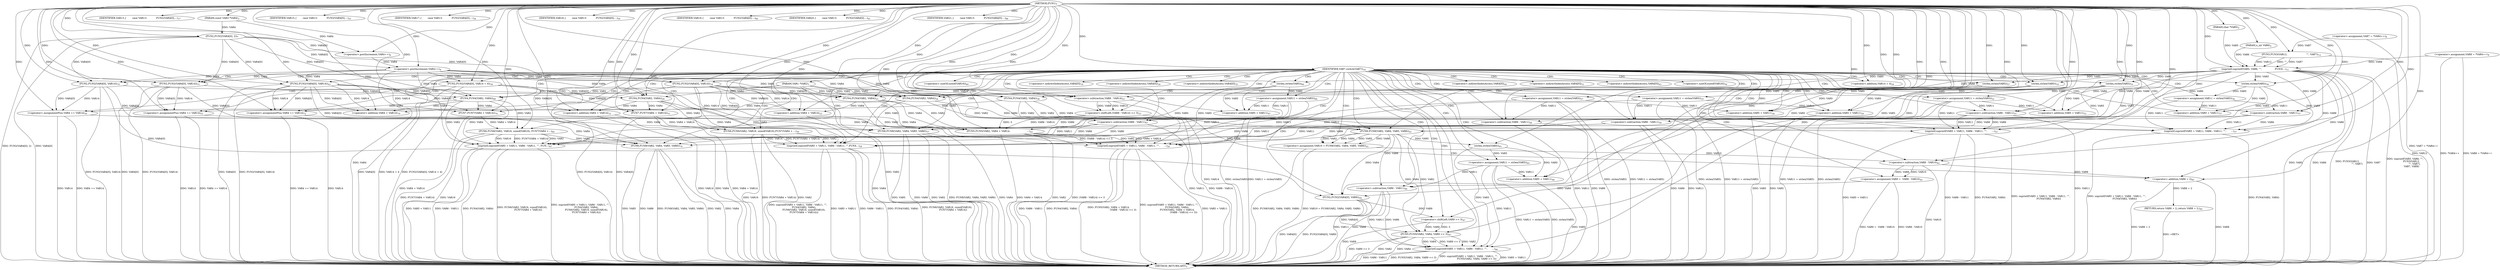 digraph "FUN1" {  
"8" [label = <(METHOD,FUN1)<SUB>1</SUB>> ]
"260" [label = <(METHOD_RETURN,ANY)<SUB>1</SUB>> ]
"9" [label = <(PARAM,VAR1 *VAR2)<SUB>1</SUB>> ]
"10" [label = <(PARAM,const VAR3 *VAR4)<SUB>2</SUB>> ]
"11" [label = <(PARAM,char *VAR5)<SUB>2</SUB>> ]
"12" [label = <(PARAM,u_int VAR6)<SUB>2</SUB>> ]
"19" [label = <(FUN2,FUN2(VAR4[0], 2))<SUB>7</SUB>> ]
"24" [label = <(&lt;operator&gt;.assignment,VAR7 = *VAR4++)<SUB>8</SUB>> ]
"29" [label = <(&lt;operator&gt;.assignment,VAR8 = *VAR4++)<SUB>9</SUB>> ]
"34" [label = <(snprintf,snprintf(VAR5, VAR6, &quot;&quot;,
                 FUN3(...)<SUB>11</SUB>> ]
"252" [label = <(RETURN,return VAR8 + 2;,return VAR8 + 2;)<SUB>85</SUB>> ]
"45" [label = <(IDENTIFIER,VAR7,switch(VAR7))<SUB>16</SUB>> ]
"253" [label = <(&lt;operator&gt;.addition,VAR8 + 2)<SUB>85</SUB>> ]
"38" [label = <(FUN3,FUN3(VAR12,
                         &quot;&quot;, VAR7))<SUB>12</SUB>> ]
"48" [label = <(IDENTIFIER,VAR13,{
        case VAR13:
            FUN2(VAR4[0],...)<SUB>17</SUB>> ]
"49" [label = <(FUN2,FUN2(VAR4[0], VAR14))<SUB>18</SUB>> ]
"54" [label = <(&lt;operator&gt;.assignment,VAR11 = strlen(VAR5))<SUB>19</SUB>> ]
"58" [label = <(snprintf,snprintf(VAR5 + VAR11, VAR6 - VAR11, &quot;&quot;,
      ...)<SUB>20</SUB>> ]
"81" [label = <(IDENTIFIER,VAR15,{
        case VAR13:
            FUN2(VAR4[0],...)<SUB>25</SUB>> ]
"82" [label = <(FUN2,FUN2(VAR4[0], VAR14 + 4))<SUB>26</SUB>> ]
"89" [label = <(&lt;operator&gt;.assignment,VAR11 = strlen(VAR5))<SUB>27</SUB>> ]
"93" [label = <(snprintf,snprintf(VAR5 + VAR11, VAR6 - VAR11, &quot;&quot;,
		FUN4...)<SUB>28</SUB>> ]
"115" [label = <(IDENTIFIER,VAR17,{
        case VAR13:
            FUN2(VAR4[0],...)<SUB>34</SUB>> ]
"116" [label = <(FUN2,FUN2(VAR4[0], VAR14))<SUB>35</SUB>> ]
"121" [label = <(&lt;operator&gt;.assignment,VAR11 = strlen(VAR5))<SUB>36</SUB>> ]
"125" [label = <(snprintf,snprintf(VAR5 + VAR11, VAR6 - VAR11, &quot;&quot;,
      ...)<SUB>37</SUB>> ]
"136" [label = <(&lt;operator&gt;.assignmentPlus,VAR4 += VAR14)<SUB>39</SUB>> ]
"139" [label = <(&lt;operator&gt;.assignment,VAR10 = FUN8(VAR2, VAR4, VAR5, VAR6))<SUB>41</SUB>> ]
"146" [label = <(&lt;operator&gt;.assignment,VAR9 =  VAR8 - VAR10)<SUB>42</SUB>> ]
"151" [label = <(FUN2,FUN2(VAR4[0], VAR9))<SUB>44</SUB>> ]
"156" [label = <(&lt;operator&gt;.assignment,VAR11 = strlen(VAR5))<SUB>45</SUB>> ]
"160" [label = <(snprintf,snprintf(VAR5 + VAR11, VAR6 - VAR11, &quot;&quot;,
      ...)<SUB>46</SUB>> ]
"176" [label = <(IDENTIFIER,VAR18,{
        case VAR13:
            FUN2(VAR4[0],...)<SUB>50</SUB>> ]
"177" [label = <(FUN2,FUN2(VAR4[0], VAR14))<SUB>51</SUB>> ]
"182" [label = <(&lt;operator&gt;.assignment,VAR11 = strlen(VAR5))<SUB>52</SUB>> ]
"186" [label = <(snprintf,snprintf(VAR5 + VAR11, VAR6 - VAR11, &quot;&quot;,
      ...)<SUB>53</SUB>> ]
"197" [label = <(&lt;operator&gt;.assignmentPlus,VAR4 += VAR14)<SUB>55</SUB>> ]
"200" [label = <(FUN8,FUN8(VAR2, VAR4, VAR5, VAR6))<SUB>57</SUB>> ]
"207" [label = <(IDENTIFIER,VAR19,{
        case VAR13:
            FUN2(VAR4[0],...)<SUB>60</SUB>> ]
"209" [label = <(IDENTIFIER,VAR20,{
        case VAR13:
            FUN2(VAR4[0],...)<SUB>61</SUB>> ]
"210" [label = <(FUN2,FUN2(VAR4[0], VAR14))<SUB>63</SUB>> ]
"215" [label = <(&lt;operator&gt;.assignment,VAR11 = strlen(VAR5))<SUB>66</SUB>> ]
"219" [label = <(snprintf,snprintf(VAR5 + VAR11, VAR6 - VAR11, &quot;&quot;,
 		FUN...)<SUB>67</SUB>> ]
"239" [label = <(&lt;operator&gt;.assignmentPlus,VAR4 += VAR14)<SUB>72</SUB>> ]
"242" [label = <(FUN8,FUN8(VAR2, VAR4, VAR5, VAR6))<SUB>76</SUB>> ]
"249" [label = <(IDENTIFIER,VAR21,{
        case VAR13:
            FUN2(VAR4[0],...)<SUB>80</SUB>> ]
"27" [label = <(&lt;operator&gt;.postIncrement,VAR4++)<SUB>8</SUB>> ]
"32" [label = <(&lt;operator&gt;.postIncrement,VAR4++)<SUB>9</SUB>> ]
"56" [label = <(strlen,strlen(VAR5))<SUB>19</SUB>> ]
"59" [label = <(&lt;operator&gt;.addition,VAR5 + VAR11)<SUB>20</SUB>> ]
"62" [label = <(&lt;operator&gt;.subtraction,VAR6 - VAR11)<SUB>20</SUB>> ]
"66" [label = <(FUN4,FUN4(VAR2, VAR4))<SUB>21</SUB>> ]
"69" [label = <(FUN5,FUN5(VAR2, VAR4 + VAR14,
                      ...)<SUB>22</SUB>> ]
"86" [label = <(&lt;operator&gt;.addition,VAR14 + 4)<SUB>26</SUB>> ]
"91" [label = <(strlen,strlen(VAR5))<SUB>27</SUB>> ]
"94" [label = <(&lt;operator&gt;.addition,VAR5 + VAR11)<SUB>28</SUB>> ]
"97" [label = <(&lt;operator&gt;.subtraction,VAR6 - VAR11)<SUB>28</SUB>> ]
"101" [label = <(FUN4,FUN4(VAR2, VAR4))<SUB>29</SUB>> ]
"104" [label = <(FUN6,FUN6(VAR2, VAR16, sizeof(VAR16),
		FUN7(VAR4 + ...)<SUB>30</SUB>> ]
"123" [label = <(strlen,strlen(VAR5))<SUB>36</SUB>> ]
"126" [label = <(&lt;operator&gt;.addition,VAR5 + VAR11)<SUB>37</SUB>> ]
"129" [label = <(&lt;operator&gt;.subtraction,VAR6 - VAR11)<SUB>37</SUB>> ]
"133" [label = <(FUN4,FUN4(VAR2, VAR4))<SUB>38</SUB>> ]
"141" [label = <(FUN8,FUN8(VAR2, VAR4, VAR5, VAR6))<SUB>41</SUB>> ]
"148" [label = <(&lt;operator&gt;.subtraction,VAR8 - VAR10)<SUB>42</SUB>> ]
"158" [label = <(strlen,strlen(VAR5))<SUB>45</SUB>> ]
"161" [label = <(&lt;operator&gt;.addition,VAR5 + VAR11)<SUB>46</SUB>> ]
"164" [label = <(&lt;operator&gt;.subtraction,VAR6 - VAR11)<SUB>46</SUB>> ]
"168" [label = <(FUN5,FUN5(VAR2, VAR4, VAR9 &lt;&lt; 3))<SUB>47</SUB>> ]
"184" [label = <(strlen,strlen(VAR5))<SUB>52</SUB>> ]
"187" [label = <(&lt;operator&gt;.addition,VAR5 + VAR11)<SUB>53</SUB>> ]
"190" [label = <(&lt;operator&gt;.subtraction,VAR6 - VAR11)<SUB>53</SUB>> ]
"194" [label = <(FUN4,FUN4(VAR2, VAR4))<SUB>54</SUB>> ]
"217" [label = <(strlen,strlen(VAR5))<SUB>66</SUB>> ]
"220" [label = <(&lt;operator&gt;.addition,VAR5 + VAR11)<SUB>67</SUB>> ]
"223" [label = <(&lt;operator&gt;.subtraction,VAR6 - VAR11)<SUB>67</SUB>> ]
"227" [label = <(FUN4,FUN4(VAR2, VAR4))<SUB>68</SUB>> ]
"230" [label = <(FUN6,FUN6(VAR2, VAR16, sizeof(VAR16),
 		FUN7(VAR4 +...)<SUB>69</SUB>> ]
"71" [label = <(&lt;operator&gt;.addition,VAR4 + VAR14)<SUB>22</SUB>> ]
"74" [label = <(&lt;operator&gt;.shiftLeft,(VAR8 - VAR14) &lt;&lt; 3)<SUB>23</SUB>> ]
"109" [label = <(FUN7,FUN7(VAR4 + VAR14))<SUB>31</SUB>> ]
"171" [label = <(&lt;operator&gt;.shiftLeft,VAR9 &lt;&lt; 3)<SUB>47</SUB>> ]
"235" [label = <(FUN7,FUN7(VAR4 + VAR14))<SUB>70</SUB>> ]
"75" [label = <(&lt;operator&gt;.subtraction,VAR8 - VAR14)<SUB>23</SUB>> ]
"110" [label = <(&lt;operator&gt;.addition,VAR4 + VAR14)<SUB>31</SUB>> ]
"236" [label = <(&lt;operator&gt;.addition,VAR4 + VAR14)<SUB>70</SUB>> ]
"50" [label = <(&lt;operator&gt;.indirectIndexAccess,VAR4[0])<SUB>18</SUB>> ]
"83" [label = <(&lt;operator&gt;.indirectIndexAccess,VAR4[0])<SUB>26</SUB>> ]
"117" [label = <(&lt;operator&gt;.indirectIndexAccess,VAR4[0])<SUB>35</SUB>> ]
"152" [label = <(&lt;operator&gt;.indirectIndexAccess,VAR4[0])<SUB>44</SUB>> ]
"178" [label = <(&lt;operator&gt;.indirectIndexAccess,VAR4[0])<SUB>51</SUB>> ]
"211" [label = <(&lt;operator&gt;.indirectIndexAccess,VAR4[0])<SUB>63</SUB>> ]
"107" [label = <(&lt;operator&gt;.sizeOf,sizeof(VAR16))<SUB>30</SUB>> ]
"233" [label = <(&lt;operator&gt;.sizeOf,sizeof(VAR16))<SUB>69</SUB>> ]
  "252" -> "260"  [ label = "DDG: &lt;RET&gt;"] 
  "9" -> "260"  [ label = "DDG: VAR2"] 
  "19" -> "260"  [ label = "DDG: VAR4[0]"] 
  "19" -> "260"  [ label = "DDG: FUN2(VAR4[0], 2)"] 
  "24" -> "260"  [ label = "DDG: VAR7 = *VAR4++"] 
  "32" -> "260"  [ label = "DDG: VAR4"] 
  "29" -> "260"  [ label = "DDG: *VAR4++"] 
  "29" -> "260"  [ label = "DDG: VAR8 = *VAR4++"] 
  "34" -> "260"  [ label = "DDG: VAR5"] 
  "34" -> "260"  [ label = "DDG: VAR6"] 
  "34" -> "260"  [ label = "DDG: FUN3(VAR12,
                         &quot;&quot;, VAR7)"] 
  "34" -> "260"  [ label = "DDG: VAR7"] 
  "34" -> "260"  [ label = "DDG: snprintf(VAR5, VAR6, &quot;&quot;,
                 FUN3(VAR12,
                         &quot;&quot;, VAR7),
                 VAR7, VAR8)"] 
  "210" -> "260"  [ label = "DDG: VAR4[0]"] 
  "210" -> "260"  [ label = "DDG: FUN2(VAR4[0], VAR14)"] 
  "215" -> "260"  [ label = "DDG: strlen(VAR5)"] 
  "215" -> "260"  [ label = "DDG: VAR11 = strlen(VAR5)"] 
  "219" -> "260"  [ label = "DDG: VAR5 + VAR11"] 
  "223" -> "260"  [ label = "DDG: VAR11"] 
  "219" -> "260"  [ label = "DDG: VAR6 - VAR11"] 
  "219" -> "260"  [ label = "DDG: FUN4(VAR2, VAR4)"] 
  "230" -> "260"  [ label = "DDG: VAR16"] 
  "235" -> "260"  [ label = "DDG: VAR4 + VAR14"] 
  "230" -> "260"  [ label = "DDG: FUN7(VAR4 + VAR14)"] 
  "219" -> "260"  [ label = "DDG: FUN6(VAR2, VAR16, sizeof(VAR16),
 		FUN7(VAR4 + VAR14))"] 
  "219" -> "260"  [ label = "DDG: snprintf(VAR5 + VAR11, VAR6 - VAR11, &quot;&quot;,
 		FUN4(VAR2, VAR4),
 		FUN6(VAR2, VAR16, sizeof(VAR16),
 		FUN7(VAR4 + VAR14)))"] 
  "239" -> "260"  [ label = "DDG: VAR14"] 
  "239" -> "260"  [ label = "DDG: VAR4 += VAR14"] 
  "242" -> "260"  [ label = "DDG: VAR2"] 
  "242" -> "260"  [ label = "DDG: VAR4"] 
  "242" -> "260"  [ label = "DDG: VAR5"] 
  "242" -> "260"  [ label = "DDG: VAR6"] 
  "242" -> "260"  [ label = "DDG: FUN8(VAR2, VAR4, VAR5, VAR6)"] 
  "177" -> "260"  [ label = "DDG: VAR4[0]"] 
  "177" -> "260"  [ label = "DDG: FUN2(VAR4[0], VAR14)"] 
  "182" -> "260"  [ label = "DDG: strlen(VAR5)"] 
  "182" -> "260"  [ label = "DDG: VAR11 = strlen(VAR5)"] 
  "186" -> "260"  [ label = "DDG: VAR5 + VAR11"] 
  "190" -> "260"  [ label = "DDG: VAR11"] 
  "186" -> "260"  [ label = "DDG: VAR6 - VAR11"] 
  "186" -> "260"  [ label = "DDG: FUN4(VAR2, VAR4)"] 
  "186" -> "260"  [ label = "DDG: snprintf(VAR5 + VAR11, VAR6 - VAR11, &quot;&quot;,
                     FUN4(VAR2, VAR4))"] 
  "197" -> "260"  [ label = "DDG: VAR14"] 
  "197" -> "260"  [ label = "DDG: VAR4 += VAR14"] 
  "200" -> "260"  [ label = "DDG: VAR2"] 
  "200" -> "260"  [ label = "DDG: VAR4"] 
  "200" -> "260"  [ label = "DDG: VAR5"] 
  "200" -> "260"  [ label = "DDG: VAR6"] 
  "200" -> "260"  [ label = "DDG: FUN8(VAR2, VAR4, VAR5, VAR6)"] 
  "116" -> "260"  [ label = "DDG: FUN2(VAR4[0], VAR14)"] 
  "125" -> "260"  [ label = "DDG: FUN4(VAR2, VAR4)"] 
  "125" -> "260"  [ label = "DDG: snprintf(VAR5 + VAR11, VAR6 - VAR11, &quot;&quot;,
                     FUN4(VAR2, VAR4))"] 
  "136" -> "260"  [ label = "DDG: VAR14"] 
  "136" -> "260"  [ label = "DDG: VAR4 += VAR14"] 
  "139" -> "260"  [ label = "DDG: FUN8(VAR2, VAR4, VAR5, VAR6)"] 
  "139" -> "260"  [ label = "DDG: VAR10 = FUN8(VAR2, VAR4, VAR5, VAR6)"] 
  "148" -> "260"  [ label = "DDG: VAR10"] 
  "146" -> "260"  [ label = "DDG: VAR8 - VAR10"] 
  "146" -> "260"  [ label = "DDG: VAR9 =  VAR8 - VAR10"] 
  "151" -> "260"  [ label = "DDG: VAR4[0]"] 
  "151" -> "260"  [ label = "DDG: FUN2(VAR4[0], VAR9)"] 
  "156" -> "260"  [ label = "DDG: strlen(VAR5)"] 
  "156" -> "260"  [ label = "DDG: VAR11 = strlen(VAR5)"] 
  "161" -> "260"  [ label = "DDG: VAR5"] 
  "160" -> "260"  [ label = "DDG: VAR5 + VAR11"] 
  "164" -> "260"  [ label = "DDG: VAR6"] 
  "164" -> "260"  [ label = "DDG: VAR11"] 
  "160" -> "260"  [ label = "DDG: VAR6 - VAR11"] 
  "168" -> "260"  [ label = "DDG: VAR2"] 
  "168" -> "260"  [ label = "DDG: VAR4"] 
  "171" -> "260"  [ label = "DDG: VAR9"] 
  "168" -> "260"  [ label = "DDG: VAR9 &lt;&lt; 3"] 
  "160" -> "260"  [ label = "DDG: FUN5(VAR2, VAR4, VAR9 &lt;&lt; 3)"] 
  "160" -> "260"  [ label = "DDG: snprintf(VAR5 + VAR11, VAR6 - VAR11, &quot;&quot;,
                     FUN5(VAR2, VAR4, VAR9 &lt;&lt; 3))"] 
  "82" -> "260"  [ label = "DDG: VAR4[0]"] 
  "82" -> "260"  [ label = "DDG: VAR14 + 4"] 
  "82" -> "260"  [ label = "DDG: FUN2(VAR4[0], VAR14 + 4)"] 
  "89" -> "260"  [ label = "DDG: strlen(VAR5)"] 
  "89" -> "260"  [ label = "DDG: VAR11 = strlen(VAR5)"] 
  "94" -> "260"  [ label = "DDG: VAR5"] 
  "93" -> "260"  [ label = "DDG: VAR5 + VAR11"] 
  "97" -> "260"  [ label = "DDG: VAR6"] 
  "97" -> "260"  [ label = "DDG: VAR11"] 
  "93" -> "260"  [ label = "DDG: VAR6 - VAR11"] 
  "93" -> "260"  [ label = "DDG: FUN4(VAR2, VAR4)"] 
  "104" -> "260"  [ label = "DDG: VAR2"] 
  "104" -> "260"  [ label = "DDG: VAR16"] 
  "110" -> "260"  [ label = "DDG: VAR4"] 
  "110" -> "260"  [ label = "DDG: VAR14"] 
  "109" -> "260"  [ label = "DDG: VAR4 + VAR14"] 
  "104" -> "260"  [ label = "DDG: FUN7(VAR4 + VAR14)"] 
  "93" -> "260"  [ label = "DDG: FUN6(VAR2, VAR16, sizeof(VAR16),
		FUN7(VAR4 + VAR14))"] 
  "93" -> "260"  [ label = "DDG: snprintf(VAR5 + VAR11, VAR6 - VAR11, &quot;&quot;,
		FUN4(VAR2, VAR4),
		FUN6(VAR2, VAR16, sizeof(VAR16),
		FUN7(VAR4 + VAR14)))"] 
  "49" -> "260"  [ label = "DDG: VAR4[0]"] 
  "49" -> "260"  [ label = "DDG: FUN2(VAR4[0], VAR14)"] 
  "54" -> "260"  [ label = "DDG: strlen(VAR5)"] 
  "54" -> "260"  [ label = "DDG: VAR11 = strlen(VAR5)"] 
  "59" -> "260"  [ label = "DDG: VAR5"] 
  "58" -> "260"  [ label = "DDG: VAR5 + VAR11"] 
  "62" -> "260"  [ label = "DDG: VAR6"] 
  "62" -> "260"  [ label = "DDG: VAR11"] 
  "58" -> "260"  [ label = "DDG: VAR6 - VAR11"] 
  "58" -> "260"  [ label = "DDG: FUN4(VAR2, VAR4)"] 
  "69" -> "260"  [ label = "DDG: VAR2"] 
  "71" -> "260"  [ label = "DDG: VAR4"] 
  "69" -> "260"  [ label = "DDG: VAR4 + VAR14"] 
  "75" -> "260"  [ label = "DDG: VAR14"] 
  "74" -> "260"  [ label = "DDG: VAR8 - VAR14"] 
  "69" -> "260"  [ label = "DDG: (VAR8 - VAR14) &lt;&lt; 3"] 
  "58" -> "260"  [ label = "DDG: FUN5(VAR2, VAR4 + VAR14,
                                      (VAR8 - VAR14) &lt;&lt; 3)"] 
  "58" -> "260"  [ label = "DDG: snprintf(VAR5 + VAR11, VAR6 - VAR11, &quot;&quot;,
                     FUN4(VAR2, VAR4),
                     FUN5(VAR2, VAR4 + VAR14,
                                      (VAR8 - VAR14) &lt;&lt; 3))"] 
  "253" -> "260"  [ label = "DDG: VAR8"] 
  "253" -> "260"  [ label = "DDG: VAR8 + 2"] 
  "38" -> "260"  [ label = "DDG: VAR12"] 
  "8" -> "9"  [ label = "DDG: "] 
  "8" -> "10"  [ label = "DDG: "] 
  "8" -> "11"  [ label = "DDG: "] 
  "8" -> "12"  [ label = "DDG: "] 
  "253" -> "252"  [ label = "DDG: VAR8 + 2"] 
  "10" -> "19"  [ label = "DDG: VAR4"] 
  "8" -> "19"  [ label = "DDG: "] 
  "11" -> "34"  [ label = "DDG: VAR5"] 
  "8" -> "34"  [ label = "DDG: "] 
  "12" -> "34"  [ label = "DDG: VAR6"] 
  "38" -> "34"  [ label = "DDG: VAR12"] 
  "38" -> "34"  [ label = "DDG: &quot;&quot;"] 
  "38" -> "34"  [ label = "DDG: VAR7"] 
  "29" -> "34"  [ label = "DDG: VAR8"] 
  "8" -> "45"  [ label = "DDG: "] 
  "34" -> "253"  [ label = "DDG: VAR8"] 
  "148" -> "253"  [ label = "DDG: VAR8"] 
  "75" -> "253"  [ label = "DDG: VAR8"] 
  "8" -> "253"  [ label = "DDG: "] 
  "8" -> "38"  [ label = "DDG: "] 
  "24" -> "38"  [ label = "DDG: VAR7"] 
  "8" -> "48"  [ label = "DDG: "] 
  "56" -> "54"  [ label = "DDG: VAR5"] 
  "8" -> "81"  [ label = "DDG: "] 
  "91" -> "89"  [ label = "DDG: VAR5"] 
  "8" -> "115"  [ label = "DDG: "] 
  "123" -> "121"  [ label = "DDG: VAR5"] 
  "116" -> "136"  [ label = "DDG: VAR14"] 
  "8" -> "136"  [ label = "DDG: "] 
  "141" -> "139"  [ label = "DDG: VAR2"] 
  "141" -> "139"  [ label = "DDG: VAR4"] 
  "141" -> "139"  [ label = "DDG: VAR5"] 
  "141" -> "139"  [ label = "DDG: VAR6"] 
  "148" -> "146"  [ label = "DDG: VAR8"] 
  "148" -> "146"  [ label = "DDG: VAR10"] 
  "158" -> "156"  [ label = "DDG: VAR5"] 
  "8" -> "176"  [ label = "DDG: "] 
  "184" -> "182"  [ label = "DDG: VAR5"] 
  "177" -> "197"  [ label = "DDG: VAR14"] 
  "8" -> "197"  [ label = "DDG: "] 
  "8" -> "207"  [ label = "DDG: "] 
  "8" -> "209"  [ label = "DDG: "] 
  "217" -> "215"  [ label = "DDG: VAR5"] 
  "8" -> "239"  [ label = "DDG: "] 
  "210" -> "239"  [ label = "DDG: VAR14"] 
  "8" -> "249"  [ label = "DDG: "] 
  "10" -> "27"  [ label = "DDG: VAR4"] 
  "19" -> "27"  [ label = "DDG: VAR4[0]"] 
  "8" -> "27"  [ label = "DDG: "] 
  "19" -> "32"  [ label = "DDG: VAR4[0]"] 
  "27" -> "32"  [ label = "DDG: VAR4"] 
  "8" -> "32"  [ label = "DDG: "] 
  "19" -> "49"  [ label = "DDG: VAR4[0]"] 
  "32" -> "49"  [ label = "DDG: VAR4"] 
  "8" -> "49"  [ label = "DDG: "] 
  "56" -> "58"  [ label = "DDG: VAR5"] 
  "8" -> "58"  [ label = "DDG: "] 
  "54" -> "58"  [ label = "DDG: VAR11"] 
  "62" -> "58"  [ label = "DDG: VAR6"] 
  "62" -> "58"  [ label = "DDG: VAR11"] 
  "66" -> "58"  [ label = "DDG: VAR2"] 
  "66" -> "58"  [ label = "DDG: VAR4"] 
  "69" -> "58"  [ label = "DDG: VAR2"] 
  "69" -> "58"  [ label = "DDG: VAR4 + VAR14"] 
  "69" -> "58"  [ label = "DDG: (VAR8 - VAR14) &lt;&lt; 3"] 
  "19" -> "82"  [ label = "DDG: VAR4[0]"] 
  "32" -> "82"  [ label = "DDG: VAR4"] 
  "8" -> "82"  [ label = "DDG: "] 
  "91" -> "93"  [ label = "DDG: VAR5"] 
  "8" -> "93"  [ label = "DDG: "] 
  "89" -> "93"  [ label = "DDG: VAR11"] 
  "97" -> "93"  [ label = "DDG: VAR6"] 
  "97" -> "93"  [ label = "DDG: VAR11"] 
  "101" -> "93"  [ label = "DDG: VAR2"] 
  "101" -> "93"  [ label = "DDG: VAR4"] 
  "104" -> "93"  [ label = "DDG: VAR2"] 
  "104" -> "93"  [ label = "DDG: VAR16"] 
  "104" -> "93"  [ label = "DDG: FUN7(VAR4 + VAR14)"] 
  "19" -> "116"  [ label = "DDG: VAR4[0]"] 
  "32" -> "116"  [ label = "DDG: VAR4"] 
  "8" -> "116"  [ label = "DDG: "] 
  "123" -> "125"  [ label = "DDG: VAR5"] 
  "8" -> "125"  [ label = "DDG: "] 
  "121" -> "125"  [ label = "DDG: VAR11"] 
  "129" -> "125"  [ label = "DDG: VAR6"] 
  "129" -> "125"  [ label = "DDG: VAR11"] 
  "133" -> "125"  [ label = "DDG: VAR2"] 
  "133" -> "125"  [ label = "DDG: VAR4"] 
  "116" -> "136"  [ label = "DDG: VAR4[0]"] 
  "133" -> "136"  [ label = "DDG: VAR4"] 
  "116" -> "151"  [ label = "DDG: VAR4[0]"] 
  "141" -> "151"  [ label = "DDG: VAR4"] 
  "146" -> "151"  [ label = "DDG: VAR9"] 
  "8" -> "151"  [ label = "DDG: "] 
  "158" -> "160"  [ label = "DDG: VAR5"] 
  "8" -> "160"  [ label = "DDG: "] 
  "156" -> "160"  [ label = "DDG: VAR11"] 
  "164" -> "160"  [ label = "DDG: VAR6"] 
  "164" -> "160"  [ label = "DDG: VAR11"] 
  "168" -> "160"  [ label = "DDG: VAR2"] 
  "168" -> "160"  [ label = "DDG: VAR4"] 
  "168" -> "160"  [ label = "DDG: VAR9 &lt;&lt; 3"] 
  "19" -> "177"  [ label = "DDG: VAR4[0]"] 
  "32" -> "177"  [ label = "DDG: VAR4"] 
  "8" -> "177"  [ label = "DDG: "] 
  "184" -> "186"  [ label = "DDG: VAR5"] 
  "8" -> "186"  [ label = "DDG: "] 
  "182" -> "186"  [ label = "DDG: VAR11"] 
  "190" -> "186"  [ label = "DDG: VAR6"] 
  "190" -> "186"  [ label = "DDG: VAR11"] 
  "194" -> "186"  [ label = "DDG: VAR2"] 
  "194" -> "186"  [ label = "DDG: VAR4"] 
  "177" -> "197"  [ label = "DDG: VAR4[0]"] 
  "194" -> "197"  [ label = "DDG: VAR4"] 
  "194" -> "200"  [ label = "DDG: VAR2"] 
  "8" -> "200"  [ label = "DDG: "] 
  "177" -> "200"  [ label = "DDG: VAR4[0]"] 
  "197" -> "200"  [ label = "DDG: VAR4"] 
  "184" -> "200"  [ label = "DDG: VAR5"] 
  "190" -> "200"  [ label = "DDG: VAR6"] 
  "19" -> "210"  [ label = "DDG: VAR4[0]"] 
  "32" -> "210"  [ label = "DDG: VAR4"] 
  "8" -> "210"  [ label = "DDG: "] 
  "217" -> "219"  [ label = "DDG: VAR5"] 
  "8" -> "219"  [ label = "DDG: "] 
  "215" -> "219"  [ label = "DDG: VAR11"] 
  "223" -> "219"  [ label = "DDG: VAR6"] 
  "223" -> "219"  [ label = "DDG: VAR11"] 
  "227" -> "219"  [ label = "DDG: VAR2"] 
  "227" -> "219"  [ label = "DDG: VAR4"] 
  "230" -> "219"  [ label = "DDG: VAR2"] 
  "230" -> "219"  [ label = "DDG: VAR16"] 
  "230" -> "219"  [ label = "DDG: FUN7(VAR4 + VAR14)"] 
  "210" -> "239"  [ label = "DDG: VAR4[0]"] 
  "227" -> "239"  [ label = "DDG: VAR4"] 
  "230" -> "242"  [ label = "DDG: VAR2"] 
  "8" -> "242"  [ label = "DDG: "] 
  "210" -> "242"  [ label = "DDG: VAR4[0]"] 
  "239" -> "242"  [ label = "DDG: VAR4"] 
  "217" -> "242"  [ label = "DDG: VAR5"] 
  "223" -> "242"  [ label = "DDG: VAR6"] 
  "34" -> "56"  [ label = "DDG: VAR5"] 
  "8" -> "56"  [ label = "DDG: "] 
  "56" -> "59"  [ label = "DDG: VAR5"] 
  "8" -> "59"  [ label = "DDG: "] 
  "54" -> "59"  [ label = "DDG: VAR11"] 
  "34" -> "62"  [ label = "DDG: VAR6"] 
  "8" -> "62"  [ label = "DDG: "] 
  "54" -> "62"  [ label = "DDG: VAR11"] 
  "9" -> "66"  [ label = "DDG: VAR2"] 
  "8" -> "66"  [ label = "DDG: "] 
  "32" -> "66"  [ label = "DDG: VAR4"] 
  "49" -> "66"  [ label = "DDG: VAR4[0]"] 
  "66" -> "69"  [ label = "DDG: VAR2"] 
  "8" -> "69"  [ label = "DDG: "] 
  "49" -> "69"  [ label = "DDG: VAR4[0]"] 
  "66" -> "69"  [ label = "DDG: VAR4"] 
  "49" -> "69"  [ label = "DDG: VAR14"] 
  "74" -> "69"  [ label = "DDG: VAR8 - VAR14"] 
  "74" -> "69"  [ label = "DDG: 3"] 
  "8" -> "86"  [ label = "DDG: "] 
  "34" -> "91"  [ label = "DDG: VAR5"] 
  "8" -> "91"  [ label = "DDG: "] 
  "91" -> "94"  [ label = "DDG: VAR5"] 
  "8" -> "94"  [ label = "DDG: "] 
  "89" -> "94"  [ label = "DDG: VAR11"] 
  "34" -> "97"  [ label = "DDG: VAR6"] 
  "8" -> "97"  [ label = "DDG: "] 
  "89" -> "97"  [ label = "DDG: VAR11"] 
  "9" -> "101"  [ label = "DDG: VAR2"] 
  "8" -> "101"  [ label = "DDG: "] 
  "32" -> "101"  [ label = "DDG: VAR4"] 
  "82" -> "101"  [ label = "DDG: VAR4[0]"] 
  "101" -> "104"  [ label = "DDG: VAR2"] 
  "8" -> "104"  [ label = "DDG: "] 
  "109" -> "104"  [ label = "DDG: VAR4 + VAR14"] 
  "34" -> "123"  [ label = "DDG: VAR5"] 
  "8" -> "123"  [ label = "DDG: "] 
  "123" -> "126"  [ label = "DDG: VAR5"] 
  "8" -> "126"  [ label = "DDG: "] 
  "121" -> "126"  [ label = "DDG: VAR11"] 
  "34" -> "129"  [ label = "DDG: VAR6"] 
  "8" -> "129"  [ label = "DDG: "] 
  "121" -> "129"  [ label = "DDG: VAR11"] 
  "9" -> "133"  [ label = "DDG: VAR2"] 
  "8" -> "133"  [ label = "DDG: "] 
  "32" -> "133"  [ label = "DDG: VAR4"] 
  "116" -> "133"  [ label = "DDG: VAR4[0]"] 
  "133" -> "141"  [ label = "DDG: VAR2"] 
  "8" -> "141"  [ label = "DDG: "] 
  "116" -> "141"  [ label = "DDG: VAR4[0]"] 
  "136" -> "141"  [ label = "DDG: VAR4"] 
  "123" -> "141"  [ label = "DDG: VAR5"] 
  "129" -> "141"  [ label = "DDG: VAR6"] 
  "34" -> "148"  [ label = "DDG: VAR8"] 
  "8" -> "148"  [ label = "DDG: "] 
  "139" -> "148"  [ label = "DDG: VAR10"] 
  "141" -> "158"  [ label = "DDG: VAR5"] 
  "8" -> "158"  [ label = "DDG: "] 
  "158" -> "161"  [ label = "DDG: VAR5"] 
  "8" -> "161"  [ label = "DDG: "] 
  "156" -> "161"  [ label = "DDG: VAR11"] 
  "141" -> "164"  [ label = "DDG: VAR6"] 
  "8" -> "164"  [ label = "DDG: "] 
  "156" -> "164"  [ label = "DDG: VAR11"] 
  "141" -> "168"  [ label = "DDG: VAR2"] 
  "8" -> "168"  [ label = "DDG: "] 
  "141" -> "168"  [ label = "DDG: VAR4"] 
  "151" -> "168"  [ label = "DDG: VAR4[0]"] 
  "171" -> "168"  [ label = "DDG: VAR9"] 
  "171" -> "168"  [ label = "DDG: 3"] 
  "34" -> "184"  [ label = "DDG: VAR5"] 
  "8" -> "184"  [ label = "DDG: "] 
  "184" -> "187"  [ label = "DDG: VAR5"] 
  "8" -> "187"  [ label = "DDG: "] 
  "182" -> "187"  [ label = "DDG: VAR11"] 
  "34" -> "190"  [ label = "DDG: VAR6"] 
  "8" -> "190"  [ label = "DDG: "] 
  "182" -> "190"  [ label = "DDG: VAR11"] 
  "9" -> "194"  [ label = "DDG: VAR2"] 
  "8" -> "194"  [ label = "DDG: "] 
  "32" -> "194"  [ label = "DDG: VAR4"] 
  "177" -> "194"  [ label = "DDG: VAR4[0]"] 
  "34" -> "217"  [ label = "DDG: VAR5"] 
  "8" -> "217"  [ label = "DDG: "] 
  "217" -> "220"  [ label = "DDG: VAR5"] 
  "8" -> "220"  [ label = "DDG: "] 
  "215" -> "220"  [ label = "DDG: VAR11"] 
  "34" -> "223"  [ label = "DDG: VAR6"] 
  "8" -> "223"  [ label = "DDG: "] 
  "215" -> "223"  [ label = "DDG: VAR11"] 
  "9" -> "227"  [ label = "DDG: VAR2"] 
  "8" -> "227"  [ label = "DDG: "] 
  "32" -> "227"  [ label = "DDG: VAR4"] 
  "210" -> "227"  [ label = "DDG: VAR4[0]"] 
  "227" -> "230"  [ label = "DDG: VAR2"] 
  "8" -> "230"  [ label = "DDG: "] 
  "235" -> "230"  [ label = "DDG: VAR4 + VAR14"] 
  "49" -> "71"  [ label = "DDG: VAR4[0]"] 
  "66" -> "71"  [ label = "DDG: VAR4"] 
  "8" -> "71"  [ label = "DDG: "] 
  "49" -> "71"  [ label = "DDG: VAR14"] 
  "75" -> "74"  [ label = "DDG: VAR8"] 
  "75" -> "74"  [ label = "DDG: VAR14"] 
  "8" -> "74"  [ label = "DDG: "] 
  "82" -> "109"  [ label = "DDG: VAR4[0]"] 
  "101" -> "109"  [ label = "DDG: VAR4"] 
  "8" -> "109"  [ label = "DDG: "] 
  "151" -> "171"  [ label = "DDG: VAR9"] 
  "8" -> "171"  [ label = "DDG: "] 
  "210" -> "235"  [ label = "DDG: VAR4[0]"] 
  "227" -> "235"  [ label = "DDG: VAR4"] 
  "8" -> "235"  [ label = "DDG: "] 
  "210" -> "235"  [ label = "DDG: VAR14"] 
  "34" -> "75"  [ label = "DDG: VAR8"] 
  "8" -> "75"  [ label = "DDG: "] 
  "49" -> "75"  [ label = "DDG: VAR14"] 
  "82" -> "110"  [ label = "DDG: VAR4[0]"] 
  "101" -> "110"  [ label = "DDG: VAR4"] 
  "8" -> "110"  [ label = "DDG: "] 
  "210" -> "236"  [ label = "DDG: VAR4[0]"] 
  "227" -> "236"  [ label = "DDG: VAR4"] 
  "8" -> "236"  [ label = "DDG: "] 
  "210" -> "236"  [ label = "DDG: VAR14"] 
  "45" -> "230"  [ label = "CDG: "] 
  "45" -> "136"  [ label = "CDG: "] 
  "45" -> "146"  [ label = "CDG: "] 
  "45" -> "161"  [ label = "CDG: "] 
  "45" -> "215"  [ label = "CDG: "] 
  "45" -> "104"  [ label = "CDG: "] 
  "45" -> "74"  [ label = "CDG: "] 
  "45" -> "168"  [ label = "CDG: "] 
  "45" -> "50"  [ label = "CDG: "] 
  "45" -> "59"  [ label = "CDG: "] 
  "45" -> "129"  [ label = "CDG: "] 
  "45" -> "93"  [ label = "CDG: "] 
  "45" -> "148"  [ label = "CDG: "] 
  "45" -> "242"  [ label = "CDG: "] 
  "45" -> "190"  [ label = "CDG: "] 
  "45" -> "184"  [ label = "CDG: "] 
  "45" -> "54"  [ label = "CDG: "] 
  "45" -> "152"  [ label = "CDG: "] 
  "45" -> "194"  [ label = "CDG: "] 
  "45" -> "182"  [ label = "CDG: "] 
  "45" -> "186"  [ label = "CDG: "] 
  "45" -> "158"  [ label = "CDG: "] 
  "45" -> "86"  [ label = "CDG: "] 
  "45" -> "160"  [ label = "CDG: "] 
  "45" -> "141"  [ label = "CDG: "] 
  "45" -> "49"  [ label = "CDG: "] 
  "45" -> "66"  [ label = "CDG: "] 
  "45" -> "116"  [ label = "CDG: "] 
  "45" -> "236"  [ label = "CDG: "] 
  "45" -> "200"  [ label = "CDG: "] 
  "45" -> "123"  [ label = "CDG: "] 
  "45" -> "217"  [ label = "CDG: "] 
  "45" -> "71"  [ label = "CDG: "] 
  "45" -> "177"  [ label = "CDG: "] 
  "45" -> "117"  [ label = "CDG: "] 
  "45" -> "227"  [ label = "CDG: "] 
  "45" -> "109"  [ label = "CDG: "] 
  "45" -> "133"  [ label = "CDG: "] 
  "45" -> "107"  [ label = "CDG: "] 
  "45" -> "94"  [ label = "CDG: "] 
  "45" -> "75"  [ label = "CDG: "] 
  "45" -> "178"  [ label = "CDG: "] 
  "45" -> "56"  [ label = "CDG: "] 
  "45" -> "69"  [ label = "CDG: "] 
  "45" -> "151"  [ label = "CDG: "] 
  "45" -> "197"  [ label = "CDG: "] 
  "45" -> "121"  [ label = "CDG: "] 
  "45" -> "97"  [ label = "CDG: "] 
  "45" -> "91"  [ label = "CDG: "] 
  "45" -> "101"  [ label = "CDG: "] 
  "45" -> "223"  [ label = "CDG: "] 
  "45" -> "187"  [ label = "CDG: "] 
  "45" -> "58"  [ label = "CDG: "] 
  "45" -> "164"  [ label = "CDG: "] 
  "45" -> "233"  [ label = "CDG: "] 
  "45" -> "139"  [ label = "CDG: "] 
  "45" -> "239"  [ label = "CDG: "] 
  "45" -> "171"  [ label = "CDG: "] 
  "45" -> "89"  [ label = "CDG: "] 
  "45" -> "235"  [ label = "CDG: "] 
  "45" -> "210"  [ label = "CDG: "] 
  "45" -> "82"  [ label = "CDG: "] 
  "45" -> "220"  [ label = "CDG: "] 
  "45" -> "126"  [ label = "CDG: "] 
  "45" -> "83"  [ label = "CDG: "] 
  "45" -> "211"  [ label = "CDG: "] 
  "45" -> "110"  [ label = "CDG: "] 
  "45" -> "156"  [ label = "CDG: "] 
  "45" -> "125"  [ label = "CDG: "] 
  "45" -> "219"  [ label = "CDG: "] 
  "45" -> "62"  [ label = "CDG: "] 
}
